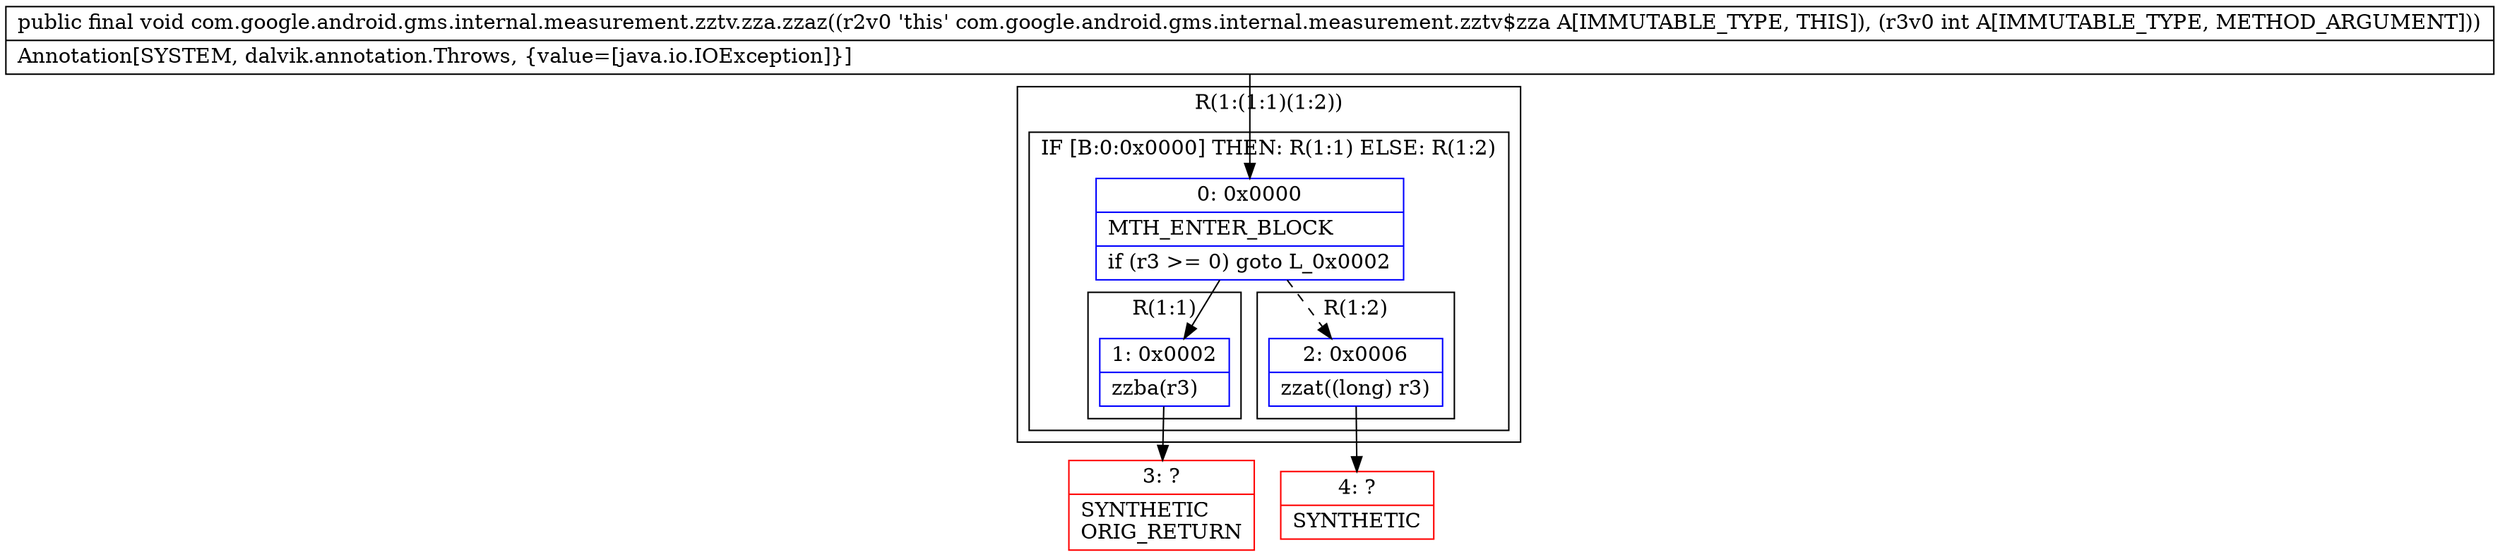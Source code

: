 digraph "CFG forcom.google.android.gms.internal.measurement.zztv.zza.zzaz(I)V" {
subgraph cluster_Region_676790544 {
label = "R(1:(1:1)(1:2))";
node [shape=record,color=blue];
subgraph cluster_IfRegion_134467537 {
label = "IF [B:0:0x0000] THEN: R(1:1) ELSE: R(1:2)";
node [shape=record,color=blue];
Node_0 [shape=record,label="{0\:\ 0x0000|MTH_ENTER_BLOCK\l|if (r3 \>= 0) goto L_0x0002\l}"];
subgraph cluster_Region_1934265461 {
label = "R(1:1)";
node [shape=record,color=blue];
Node_1 [shape=record,label="{1\:\ 0x0002|zzba(r3)\l}"];
}
subgraph cluster_Region_213589417 {
label = "R(1:2)";
node [shape=record,color=blue];
Node_2 [shape=record,label="{2\:\ 0x0006|zzat((long) r3)\l}"];
}
}
}
Node_3 [shape=record,color=red,label="{3\:\ ?|SYNTHETIC\lORIG_RETURN\l}"];
Node_4 [shape=record,color=red,label="{4\:\ ?|SYNTHETIC\l}"];
MethodNode[shape=record,label="{public final void com.google.android.gms.internal.measurement.zztv.zza.zzaz((r2v0 'this' com.google.android.gms.internal.measurement.zztv$zza A[IMMUTABLE_TYPE, THIS]), (r3v0 int A[IMMUTABLE_TYPE, METHOD_ARGUMENT]))  | Annotation[SYSTEM, dalvik.annotation.Throws, \{value=[java.io.IOException]\}]\l}"];
MethodNode -> Node_0;
Node_0 -> Node_1;
Node_0 -> Node_2[style=dashed];
Node_1 -> Node_3;
Node_2 -> Node_4;
}

